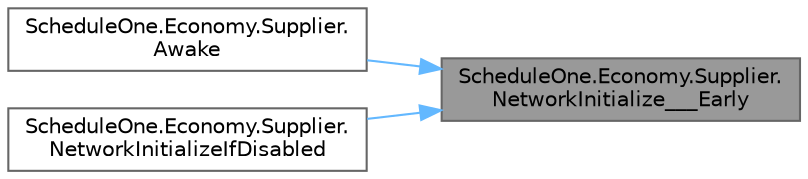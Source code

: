 digraph "ScheduleOne.Economy.Supplier.NetworkInitialize___Early"
{
 // LATEX_PDF_SIZE
  bgcolor="transparent";
  edge [fontname=Helvetica,fontsize=10,labelfontname=Helvetica,labelfontsize=10];
  node [fontname=Helvetica,fontsize=10,shape=box,height=0.2,width=0.4];
  rankdir="RL";
  Node1 [id="Node000001",label="ScheduleOne.Economy.Supplier.\lNetworkInitialize___Early",height=0.2,width=0.4,color="gray40", fillcolor="grey60", style="filled", fontcolor="black",tooltip=" "];
  Node1 -> Node2 [id="edge1_Node000001_Node000002",dir="back",color="steelblue1",style="solid",tooltip=" "];
  Node2 [id="Node000002",label="ScheduleOne.Economy.Supplier.\lAwake",height=0.2,width=0.4,color="grey40", fillcolor="white", style="filled",URL="$class_schedule_one_1_1_economy_1_1_supplier.html#a41e22b9c300ad2bc1cad3537bc6cb3e5",tooltip=" "];
  Node1 -> Node3 [id="edge2_Node000001_Node000003",dir="back",color="steelblue1",style="solid",tooltip=" "];
  Node3 [id="Node000003",label="ScheduleOne.Economy.Supplier.\lNetworkInitializeIfDisabled",height=0.2,width=0.4,color="grey40", fillcolor="white", style="filled",URL="$class_schedule_one_1_1_economy_1_1_supplier.html#a0aeb1d9c296c03a88f5d9f699171042c",tooltip=" "];
}
